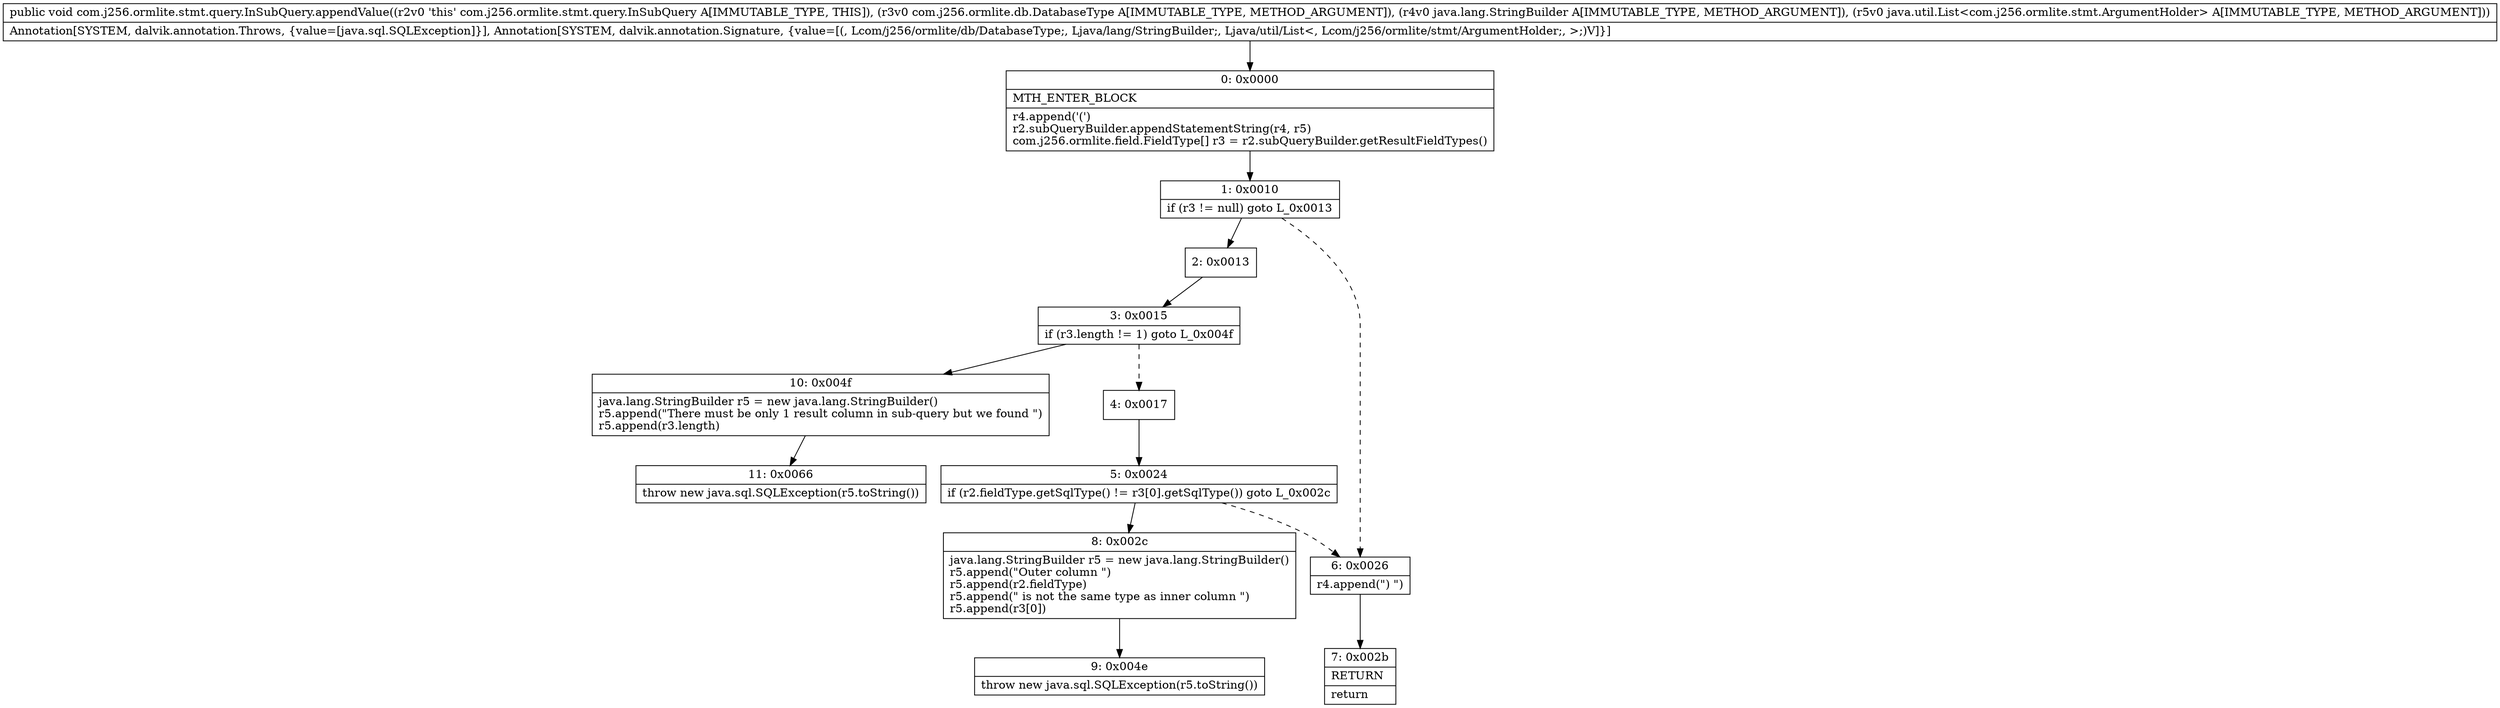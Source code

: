 digraph "CFG forcom.j256.ormlite.stmt.query.InSubQuery.appendValue(Lcom\/j256\/ormlite\/db\/DatabaseType;Ljava\/lang\/StringBuilder;Ljava\/util\/List;)V" {
Node_0 [shape=record,label="{0\:\ 0x0000|MTH_ENTER_BLOCK\l|r4.append('(')\lr2.subQueryBuilder.appendStatementString(r4, r5)\lcom.j256.ormlite.field.FieldType[] r3 = r2.subQueryBuilder.getResultFieldTypes()\l}"];
Node_1 [shape=record,label="{1\:\ 0x0010|if (r3 != null) goto L_0x0013\l}"];
Node_2 [shape=record,label="{2\:\ 0x0013}"];
Node_3 [shape=record,label="{3\:\ 0x0015|if (r3.length != 1) goto L_0x004f\l}"];
Node_4 [shape=record,label="{4\:\ 0x0017}"];
Node_5 [shape=record,label="{5\:\ 0x0024|if (r2.fieldType.getSqlType() != r3[0].getSqlType()) goto L_0x002c\l}"];
Node_6 [shape=record,label="{6\:\ 0x0026|r4.append(\") \")\l}"];
Node_7 [shape=record,label="{7\:\ 0x002b|RETURN\l|return\l}"];
Node_8 [shape=record,label="{8\:\ 0x002c|java.lang.StringBuilder r5 = new java.lang.StringBuilder()\lr5.append(\"Outer column \")\lr5.append(r2.fieldType)\lr5.append(\" is not the same type as inner column \")\lr5.append(r3[0])\l}"];
Node_9 [shape=record,label="{9\:\ 0x004e|throw new java.sql.SQLException(r5.toString())\l}"];
Node_10 [shape=record,label="{10\:\ 0x004f|java.lang.StringBuilder r5 = new java.lang.StringBuilder()\lr5.append(\"There must be only 1 result column in sub\-query but we found \")\lr5.append(r3.length)\l}"];
Node_11 [shape=record,label="{11\:\ 0x0066|throw new java.sql.SQLException(r5.toString())\l}"];
MethodNode[shape=record,label="{public void com.j256.ormlite.stmt.query.InSubQuery.appendValue((r2v0 'this' com.j256.ormlite.stmt.query.InSubQuery A[IMMUTABLE_TYPE, THIS]), (r3v0 com.j256.ormlite.db.DatabaseType A[IMMUTABLE_TYPE, METHOD_ARGUMENT]), (r4v0 java.lang.StringBuilder A[IMMUTABLE_TYPE, METHOD_ARGUMENT]), (r5v0 java.util.List\<com.j256.ormlite.stmt.ArgumentHolder\> A[IMMUTABLE_TYPE, METHOD_ARGUMENT]))  | Annotation[SYSTEM, dalvik.annotation.Throws, \{value=[java.sql.SQLException]\}], Annotation[SYSTEM, dalvik.annotation.Signature, \{value=[(, Lcom\/j256\/ormlite\/db\/DatabaseType;, Ljava\/lang\/StringBuilder;, Ljava\/util\/List\<, Lcom\/j256\/ormlite\/stmt\/ArgumentHolder;, \>;)V]\}]\l}"];
MethodNode -> Node_0;
Node_0 -> Node_1;
Node_1 -> Node_2;
Node_1 -> Node_6[style=dashed];
Node_2 -> Node_3;
Node_3 -> Node_4[style=dashed];
Node_3 -> Node_10;
Node_4 -> Node_5;
Node_5 -> Node_6[style=dashed];
Node_5 -> Node_8;
Node_6 -> Node_7;
Node_8 -> Node_9;
Node_10 -> Node_11;
}

